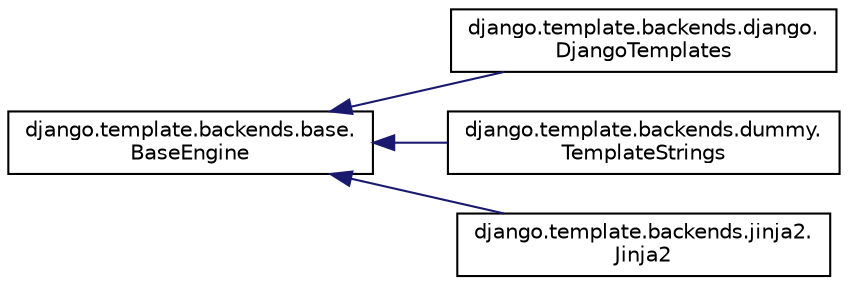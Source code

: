 digraph "Graphical Class Hierarchy"
{
 // LATEX_PDF_SIZE
  edge [fontname="Helvetica",fontsize="10",labelfontname="Helvetica",labelfontsize="10"];
  node [fontname="Helvetica",fontsize="10",shape=record];
  rankdir="LR";
  Node0 [label="django.template.backends.base.\lBaseEngine",height=0.2,width=0.4,color="black", fillcolor="white", style="filled",URL="$classdjango_1_1template_1_1backends_1_1base_1_1_base_engine.html",tooltip=" "];
  Node0 -> Node1 [dir="back",color="midnightblue",fontsize="10",style="solid",fontname="Helvetica"];
  Node1 [label="django.template.backends.django.\lDjangoTemplates",height=0.2,width=0.4,color="black", fillcolor="white", style="filled",URL="$classdjango_1_1template_1_1backends_1_1django_1_1_django_templates.html",tooltip=" "];
  Node0 -> Node2 [dir="back",color="midnightblue",fontsize="10",style="solid",fontname="Helvetica"];
  Node2 [label="django.template.backends.dummy.\lTemplateStrings",height=0.2,width=0.4,color="black", fillcolor="white", style="filled",URL="$classdjango_1_1template_1_1backends_1_1dummy_1_1_template_strings.html",tooltip=" "];
  Node0 -> Node3 [dir="back",color="midnightblue",fontsize="10",style="solid",fontname="Helvetica"];
  Node3 [label="django.template.backends.jinja2.\lJinja2",height=0.2,width=0.4,color="black", fillcolor="white", style="filled",URL="$classdjango_1_1template_1_1backends_1_1jinja2_1_1_jinja2.html",tooltip=" "];
}
